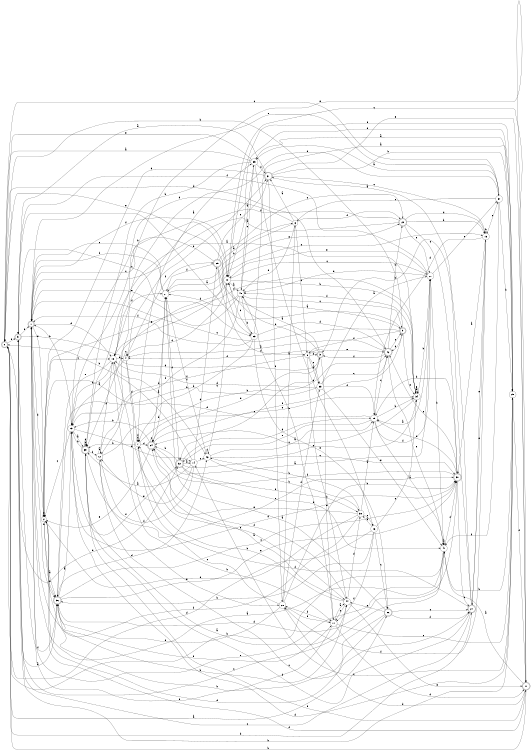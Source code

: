 digraph n36_10 {
__start0 [label="" shape="none"];

rankdir=LR;
size="8,5";

s0 [style="rounded,filled", color="black", fillcolor="white" shape="doublecircle", label="0"];
s1 [style="rounded,filled", color="black", fillcolor="white" shape="doublecircle", label="1"];
s2 [style="filled", color="black", fillcolor="white" shape="circle", label="2"];
s3 [style="rounded,filled", color="black", fillcolor="white" shape="doublecircle", label="3"];
s4 [style="filled", color="black", fillcolor="white" shape="circle", label="4"];
s5 [style="rounded,filled", color="black", fillcolor="white" shape="doublecircle", label="5"];
s6 [style="filled", color="black", fillcolor="white" shape="circle", label="6"];
s7 [style="filled", color="black", fillcolor="white" shape="circle", label="7"];
s8 [style="filled", color="black", fillcolor="white" shape="circle", label="8"];
s9 [style="rounded,filled", color="black", fillcolor="white" shape="doublecircle", label="9"];
s10 [style="filled", color="black", fillcolor="white" shape="circle", label="10"];
s11 [style="rounded,filled", color="black", fillcolor="white" shape="doublecircle", label="11"];
s12 [style="filled", color="black", fillcolor="white" shape="circle", label="12"];
s13 [style="filled", color="black", fillcolor="white" shape="circle", label="13"];
s14 [style="filled", color="black", fillcolor="white" shape="circle", label="14"];
s15 [style="filled", color="black", fillcolor="white" shape="circle", label="15"];
s16 [style="filled", color="black", fillcolor="white" shape="circle", label="16"];
s17 [style="filled", color="black", fillcolor="white" shape="circle", label="17"];
s18 [style="filled", color="black", fillcolor="white" shape="circle", label="18"];
s19 [style="filled", color="black", fillcolor="white" shape="circle", label="19"];
s20 [style="filled", color="black", fillcolor="white" shape="circle", label="20"];
s21 [style="filled", color="black", fillcolor="white" shape="circle", label="21"];
s22 [style="rounded,filled", color="black", fillcolor="white" shape="doublecircle", label="22"];
s23 [style="filled", color="black", fillcolor="white" shape="circle", label="23"];
s24 [style="rounded,filled", color="black", fillcolor="white" shape="doublecircle", label="24"];
s25 [style="filled", color="black", fillcolor="white" shape="circle", label="25"];
s26 [style="rounded,filled", color="black", fillcolor="white" shape="doublecircle", label="26"];
s27 [style="rounded,filled", color="black", fillcolor="white" shape="doublecircle", label="27"];
s28 [style="filled", color="black", fillcolor="white" shape="circle", label="28"];
s29 [style="rounded,filled", color="black", fillcolor="white" shape="doublecircle", label="29"];
s30 [style="rounded,filled", color="black", fillcolor="white" shape="doublecircle", label="30"];
s31 [style="rounded,filled", color="black", fillcolor="white" shape="doublecircle", label="31"];
s32 [style="rounded,filled", color="black", fillcolor="white" shape="doublecircle", label="32"];
s33 [style="filled", color="black", fillcolor="white" shape="circle", label="33"];
s34 [style="filled", color="black", fillcolor="white" shape="circle", label="34"];
s35 [style="filled", color="black", fillcolor="white" shape="circle", label="35"];
s36 [style="rounded,filled", color="black", fillcolor="white" shape="doublecircle", label="36"];
s37 [style="filled", color="black", fillcolor="white" shape="circle", label="37"];
s38 [style="filled", color="black", fillcolor="white" shape="circle", label="38"];
s39 [style="rounded,filled", color="black", fillcolor="white" shape="doublecircle", label="39"];
s40 [style="filled", color="black", fillcolor="white" shape="circle", label="40"];
s41 [style="filled", color="black", fillcolor="white" shape="circle", label="41"];
s42 [style="rounded,filled", color="black", fillcolor="white" shape="doublecircle", label="42"];
s43 [style="filled", color="black", fillcolor="white" shape="circle", label="43"];
s44 [style="filled", color="black", fillcolor="white" shape="circle", label="44"];
s0 -> s26 [label="a"];
s0 -> s27 [label="b"];
s0 -> s37 [label="c"];
s0 -> s32 [label="d"];
s0 -> s23 [label="e"];
s0 -> s5 [label="f"];
s1 -> s34 [label="a"];
s1 -> s36 [label="b"];
s1 -> s10 [label="c"];
s1 -> s18 [label="d"];
s1 -> s2 [label="e"];
s1 -> s10 [label="f"];
s2 -> s36 [label="a"];
s2 -> s36 [label="b"];
s2 -> s18 [label="c"];
s2 -> s1 [label="d"];
s2 -> s2 [label="e"];
s2 -> s11 [label="f"];
s3 -> s40 [label="a"];
s3 -> s10 [label="b"];
s3 -> s32 [label="c"];
s3 -> s24 [label="d"];
s3 -> s17 [label="e"];
s3 -> s4 [label="f"];
s4 -> s13 [label="a"];
s4 -> s31 [label="b"];
s4 -> s4 [label="c"];
s4 -> s7 [label="d"];
s4 -> s44 [label="e"];
s4 -> s29 [label="f"];
s5 -> s36 [label="a"];
s5 -> s25 [label="b"];
s5 -> s23 [label="c"];
s5 -> s3 [label="d"];
s5 -> s1 [label="e"];
s5 -> s36 [label="f"];
s6 -> s31 [label="a"];
s6 -> s21 [label="b"];
s6 -> s8 [label="c"];
s6 -> s13 [label="d"];
s6 -> s40 [label="e"];
s6 -> s22 [label="f"];
s7 -> s35 [label="a"];
s7 -> s39 [label="b"];
s7 -> s7 [label="c"];
s7 -> s24 [label="d"];
s7 -> s34 [label="e"];
s7 -> s7 [label="f"];
s8 -> s33 [label="a"];
s8 -> s44 [label="b"];
s8 -> s33 [label="c"];
s8 -> s3 [label="d"];
s8 -> s42 [label="e"];
s8 -> s13 [label="f"];
s9 -> s5 [label="a"];
s9 -> s0 [label="b"];
s9 -> s1 [label="c"];
s9 -> s42 [label="d"];
s9 -> s34 [label="e"];
s9 -> s8 [label="f"];
s10 -> s40 [label="a"];
s10 -> s34 [label="b"];
s10 -> s20 [label="c"];
s10 -> s4 [label="d"];
s10 -> s39 [label="e"];
s10 -> s25 [label="f"];
s11 -> s41 [label="a"];
s11 -> s0 [label="b"];
s11 -> s10 [label="c"];
s11 -> s28 [label="d"];
s11 -> s18 [label="e"];
s11 -> s39 [label="f"];
s12 -> s12 [label="a"];
s12 -> s42 [label="b"];
s12 -> s27 [label="c"];
s12 -> s18 [label="d"];
s12 -> s28 [label="e"];
s12 -> s21 [label="f"];
s13 -> s39 [label="a"];
s13 -> s1 [label="b"];
s13 -> s2 [label="c"];
s13 -> s30 [label="d"];
s13 -> s14 [label="e"];
s13 -> s32 [label="f"];
s14 -> s39 [label="a"];
s14 -> s0 [label="b"];
s14 -> s43 [label="c"];
s14 -> s29 [label="d"];
s14 -> s12 [label="e"];
s14 -> s12 [label="f"];
s15 -> s30 [label="a"];
s15 -> s15 [label="b"];
s15 -> s37 [label="c"];
s15 -> s19 [label="d"];
s15 -> s27 [label="e"];
s15 -> s28 [label="f"];
s16 -> s38 [label="a"];
s16 -> s36 [label="b"];
s16 -> s26 [label="c"];
s16 -> s0 [label="d"];
s16 -> s34 [label="e"];
s16 -> s17 [label="f"];
s17 -> s44 [label="a"];
s17 -> s40 [label="b"];
s17 -> s25 [label="c"];
s17 -> s11 [label="d"];
s17 -> s1 [label="e"];
s17 -> s28 [label="f"];
s18 -> s43 [label="a"];
s18 -> s17 [label="b"];
s18 -> s15 [label="c"];
s18 -> s4 [label="d"];
s18 -> s36 [label="e"];
s18 -> s13 [label="f"];
s19 -> s41 [label="a"];
s19 -> s34 [label="b"];
s19 -> s42 [label="c"];
s19 -> s2 [label="d"];
s19 -> s32 [label="e"];
s19 -> s20 [label="f"];
s20 -> s19 [label="a"];
s20 -> s41 [label="b"];
s20 -> s37 [label="c"];
s20 -> s40 [label="d"];
s20 -> s10 [label="e"];
s20 -> s5 [label="f"];
s21 -> s6 [label="a"];
s21 -> s24 [label="b"];
s21 -> s1 [label="c"];
s21 -> s32 [label="d"];
s21 -> s22 [label="e"];
s21 -> s1 [label="f"];
s22 -> s39 [label="a"];
s22 -> s15 [label="b"];
s22 -> s30 [label="c"];
s22 -> s15 [label="d"];
s22 -> s20 [label="e"];
s22 -> s18 [label="f"];
s23 -> s25 [label="a"];
s23 -> s7 [label="b"];
s23 -> s10 [label="c"];
s23 -> s42 [label="d"];
s23 -> s26 [label="e"];
s23 -> s1 [label="f"];
s24 -> s20 [label="a"];
s24 -> s13 [label="b"];
s24 -> s24 [label="c"];
s24 -> s21 [label="d"];
s24 -> s2 [label="e"];
s24 -> s9 [label="f"];
s25 -> s35 [label="a"];
s25 -> s41 [label="b"];
s25 -> s14 [label="c"];
s25 -> s13 [label="d"];
s25 -> s10 [label="e"];
s25 -> s11 [label="f"];
s26 -> s21 [label="a"];
s26 -> s2 [label="b"];
s26 -> s27 [label="c"];
s26 -> s2 [label="d"];
s26 -> s44 [label="e"];
s26 -> s27 [label="f"];
s27 -> s31 [label="a"];
s27 -> s3 [label="b"];
s27 -> s5 [label="c"];
s27 -> s39 [label="d"];
s27 -> s15 [label="e"];
s27 -> s18 [label="f"];
s28 -> s6 [label="a"];
s28 -> s30 [label="b"];
s28 -> s7 [label="c"];
s28 -> s33 [label="d"];
s28 -> s36 [label="e"];
s28 -> s17 [label="f"];
s29 -> s9 [label="a"];
s29 -> s13 [label="b"];
s29 -> s22 [label="c"];
s29 -> s8 [label="d"];
s29 -> s31 [label="e"];
s29 -> s21 [label="f"];
s30 -> s1 [label="a"];
s30 -> s19 [label="b"];
s30 -> s27 [label="c"];
s30 -> s19 [label="d"];
s30 -> s42 [label="e"];
s30 -> s24 [label="f"];
s31 -> s5 [label="a"];
s31 -> s25 [label="b"];
s31 -> s15 [label="c"];
s31 -> s2 [label="d"];
s31 -> s11 [label="e"];
s31 -> s28 [label="f"];
s32 -> s14 [label="a"];
s32 -> s24 [label="b"];
s32 -> s30 [label="c"];
s32 -> s19 [label="d"];
s32 -> s38 [label="e"];
s32 -> s41 [label="f"];
s33 -> s20 [label="a"];
s33 -> s36 [label="b"];
s33 -> s42 [label="c"];
s33 -> s18 [label="d"];
s33 -> s41 [label="e"];
s33 -> s19 [label="f"];
s34 -> s34 [label="a"];
s34 -> s20 [label="b"];
s34 -> s24 [label="c"];
s34 -> s2 [label="d"];
s34 -> s34 [label="e"];
s34 -> s40 [label="f"];
s35 -> s0 [label="a"];
s35 -> s39 [label="b"];
s35 -> s40 [label="c"];
s35 -> s16 [label="d"];
s35 -> s0 [label="e"];
s35 -> s31 [label="f"];
s36 -> s13 [label="a"];
s36 -> s44 [label="b"];
s36 -> s30 [label="c"];
s36 -> s43 [label="d"];
s36 -> s30 [label="e"];
s36 -> s17 [label="f"];
s37 -> s35 [label="a"];
s37 -> s25 [label="b"];
s37 -> s6 [label="c"];
s37 -> s18 [label="d"];
s37 -> s1 [label="e"];
s37 -> s41 [label="f"];
s38 -> s19 [label="a"];
s38 -> s43 [label="b"];
s38 -> s16 [label="c"];
s38 -> s2 [label="d"];
s38 -> s7 [label="e"];
s38 -> s1 [label="f"];
s39 -> s44 [label="a"];
s39 -> s13 [label="b"];
s39 -> s39 [label="c"];
s39 -> s39 [label="d"];
s39 -> s30 [label="e"];
s39 -> s12 [label="f"];
s40 -> s35 [label="a"];
s40 -> s23 [label="b"];
s40 -> s9 [label="c"];
s40 -> s21 [label="d"];
s40 -> s1 [label="e"];
s40 -> s12 [label="f"];
s41 -> s41 [label="a"];
s41 -> s0 [label="b"];
s41 -> s5 [label="c"];
s41 -> s36 [label="d"];
s41 -> s1 [label="e"];
s41 -> s30 [label="f"];
s42 -> s4 [label="a"];
s42 -> s22 [label="b"];
s42 -> s9 [label="c"];
s42 -> s0 [label="d"];
s42 -> s41 [label="e"];
s42 -> s3 [label="f"];
s43 -> s19 [label="a"];
s43 -> s38 [label="b"];
s43 -> s10 [label="c"];
s43 -> s43 [label="d"];
s43 -> s34 [label="e"];
s43 -> s21 [label="f"];
s44 -> s24 [label="a"];
s44 -> s7 [label="b"];
s44 -> s17 [label="c"];
s44 -> s38 [label="d"];
s44 -> s11 [label="e"];
s44 -> s24 [label="f"];

}